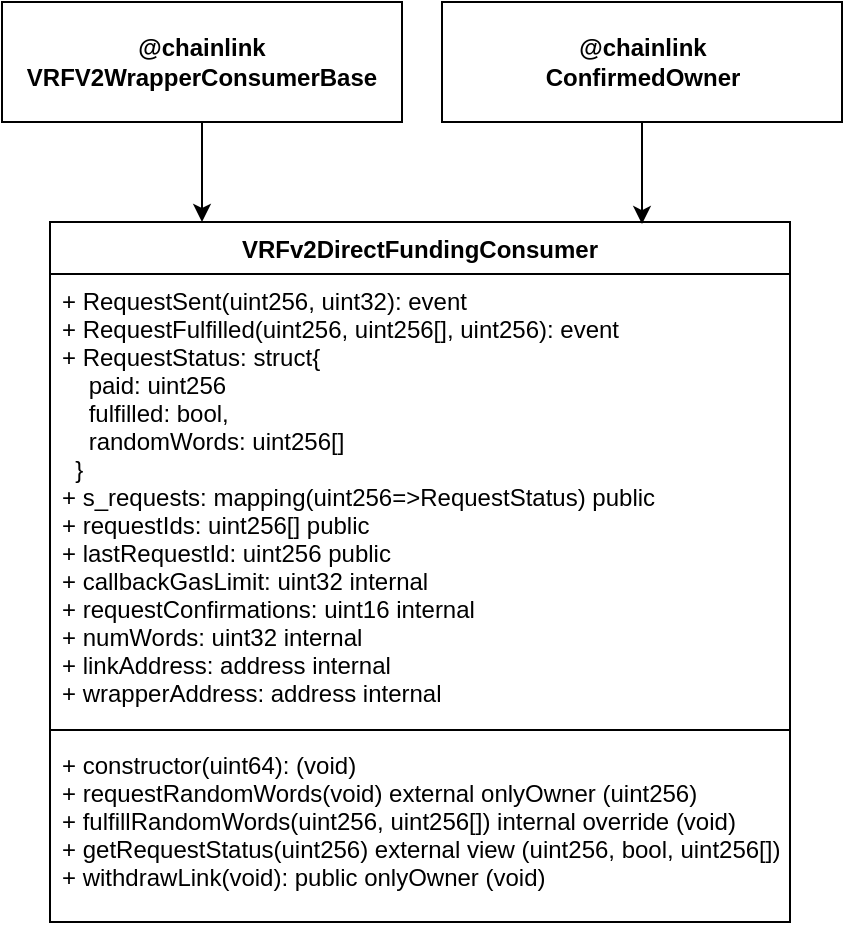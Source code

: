 <mxfile version="20.8.4"><diagram id="12hMf0BIVQ0L64EZ4FJ-" name="Page-1"><mxGraphModel dx="-113" dy="1860" grid="1" gridSize="10" guides="1" tooltips="1" connect="1" arrows="1" fold="1" page="1" pageScale="1" pageWidth="827" pageHeight="1169" math="0" shadow="0"><root><mxCell id="0"/><mxCell id="1" parent="0"/><mxCell id="T6MPfvYymXDuy5gyUk97-17" value="VRFv2DirectFundingConsumer" style="swimlane;fontStyle=1;align=center;verticalAlign=top;childLayout=stackLayout;horizontal=1;startSize=26;horizontalStack=0;resizeParent=1;resizeParentMax=0;resizeLast=0;collapsible=1;marginBottom=0;" vertex="1" parent="1"><mxGeometry x="1094" y="-460" width="370" height="350" as="geometry"><mxRectangle x="159" y="139" width="110" height="30" as="alternateBounds"/></mxGeometry></mxCell><mxCell id="T6MPfvYymXDuy5gyUk97-18" value="+ RequestSent(uint256, uint32): event&#10;+ RequestFulfilled(uint256, uint256[], uint256): event&#10;+ RequestStatus: struct{&#10;    paid: uint256&#10;    fulfilled: bool,&#10;    randomWords: uint256[]&#10;  }&#10;+ s_requests: mapping(uint256=&gt;RequestStatus) public&#10;+ requestIds: uint256[] public &#10;+ lastRequestId: uint256 public &#10;+ callbackGasLimit: uint32 internal&#10;+ requestConfirmations: uint16 internal&#10;+ numWords: uint32 internal&#10;+ linkAddress: address internal&#10;+ wrapperAddress: address internal" style="text;strokeColor=none;fillColor=none;align=left;verticalAlign=top;spacingLeft=4;spacingRight=4;overflow=hidden;rotatable=0;points=[[0,0.5],[1,0.5]];portConstraint=eastwest;" vertex="1" parent="T6MPfvYymXDuy5gyUk97-17"><mxGeometry y="26" width="370" height="224" as="geometry"/></mxCell><mxCell id="T6MPfvYymXDuy5gyUk97-19" value="" style="line;strokeWidth=1;fillColor=none;align=left;verticalAlign=middle;spacingTop=-1;spacingLeft=3;spacingRight=3;rotatable=0;labelPosition=right;points=[];portConstraint=eastwest;strokeColor=inherit;" vertex="1" parent="T6MPfvYymXDuy5gyUk97-17"><mxGeometry y="250" width="370" height="8" as="geometry"/></mxCell><mxCell id="T6MPfvYymXDuy5gyUk97-20" value="+ constructor(uint64): (void)&#10;+ requestRandomWords(void) external onlyOwner (uint256)&#10;+ fulfillRandomWords(uint256, uint256[]) internal override (void)&#10;+ getRequestStatus(uint256) external view (uint256, bool, uint256[]) &#10;+ withdrawLink(void): public onlyOwner (void)" style="text;strokeColor=none;fillColor=none;align=left;verticalAlign=top;spacingLeft=4;spacingRight=4;overflow=hidden;rotatable=0;points=[[0,0.5],[1,0.5]];portConstraint=eastwest;" vertex="1" parent="T6MPfvYymXDuy5gyUk97-17"><mxGeometry y="258" width="370" height="92" as="geometry"/></mxCell><mxCell id="T6MPfvYymXDuy5gyUk97-21" value="&lt;b style=&quot;border-color: var(--border-color);&quot;&gt;@chainlink&lt;br style=&quot;border-color: var(--border-color);&quot;&gt;ConfirmedOwner&lt;/b&gt;" style="html=1;fillColor=none;" vertex="1" parent="1"><mxGeometry x="1290" y="-570" width="200" height="60" as="geometry"/></mxCell><mxCell id="T6MPfvYymXDuy5gyUk97-22" value="&lt;b style=&quot;border-color: var(--border-color);&quot;&gt;@chainlink&lt;br style=&quot;border-color: var(--border-color);&quot;&gt;VRFV2WrapperConsumerBase&lt;br&gt;&lt;/b&gt;" style="rounded=0;whiteSpace=wrap;html=1;fillColor=none;" vertex="1" parent="1"><mxGeometry x="1070" y="-570" width="200" height="60" as="geometry"/></mxCell><mxCell id="T6MPfvYymXDuy5gyUk97-23" value="" style="endArrow=classic;html=1;rounded=0;exitX=0.5;exitY=1;exitDx=0;exitDy=0;" edge="1" parent="1" source="T6MPfvYymXDuy5gyUk97-22"><mxGeometry width="50" height="50" relative="1" as="geometry"><mxPoint x="1300" y="-340" as="sourcePoint"/><mxPoint x="1170" y="-460" as="targetPoint"/></mxGeometry></mxCell><mxCell id="T6MPfvYymXDuy5gyUk97-24" value="" style="endArrow=classic;html=1;rounded=0;exitX=0.5;exitY=1;exitDx=0;exitDy=0;entryX=0.8;entryY=0.003;entryDx=0;entryDy=0;entryPerimeter=0;" edge="1" parent="1" source="T6MPfvYymXDuy5gyUk97-21" target="T6MPfvYymXDuy5gyUk97-17"><mxGeometry width="50" height="50" relative="1" as="geometry"><mxPoint x="1340.11" y="-510" as="sourcePoint"/><mxPoint x="1340" y="-460" as="targetPoint"/></mxGeometry></mxCell></root></mxGraphModel></diagram></mxfile>